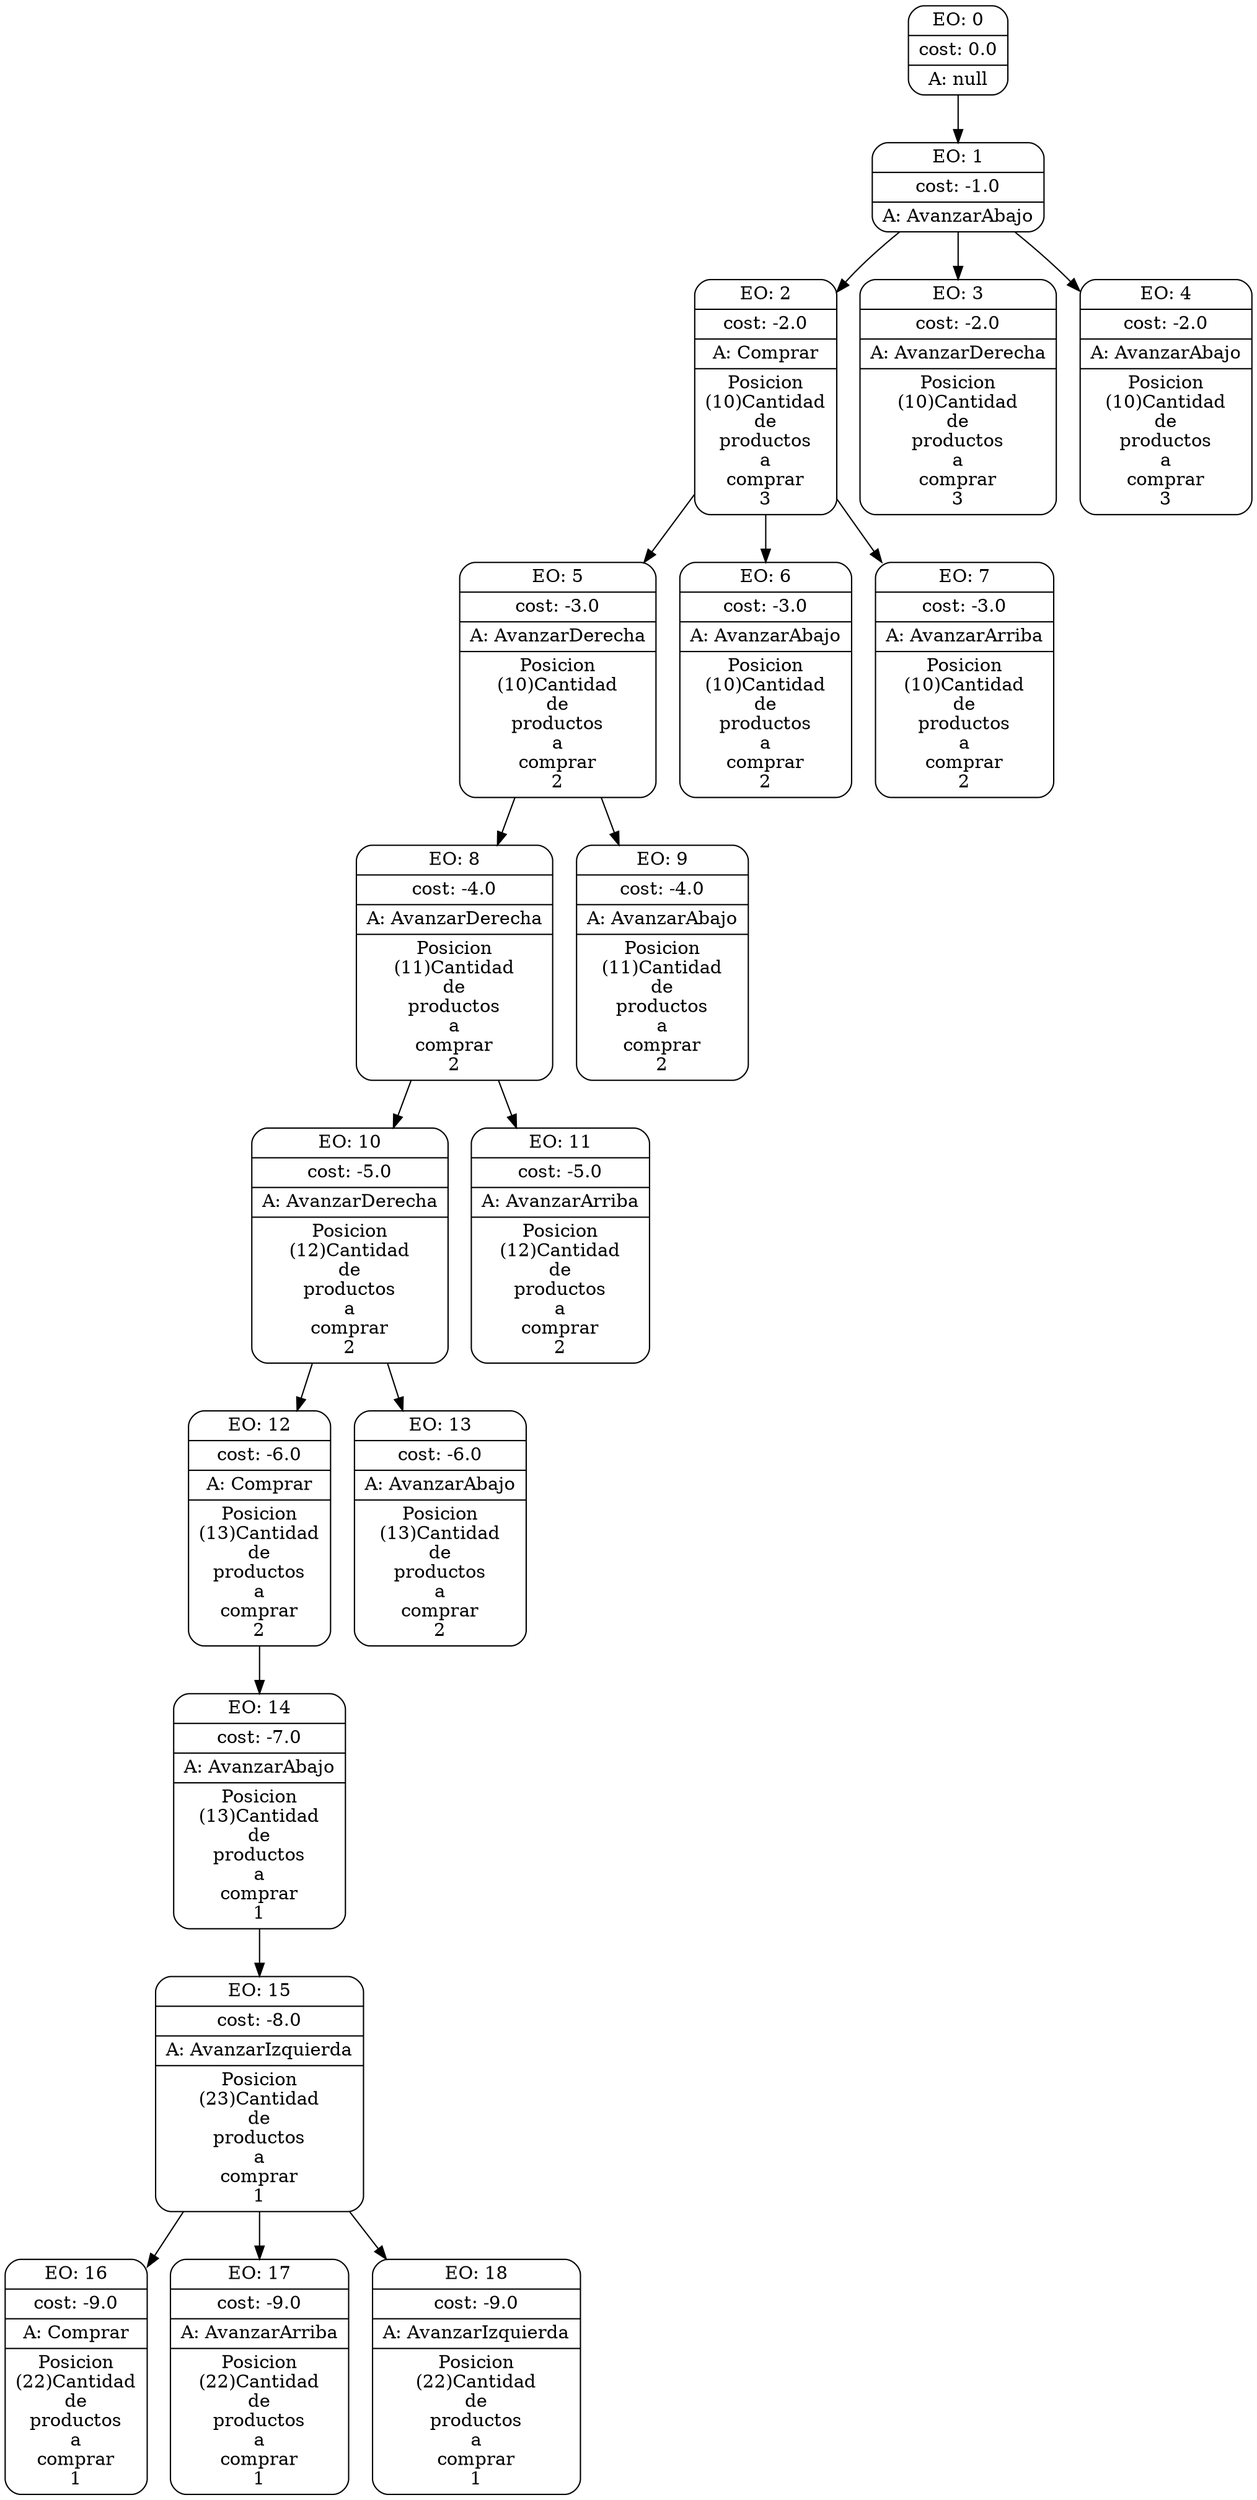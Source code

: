 digraph g {
node [shape = Mrecord];
nodo0[label="{EO: 0|cost: 0.0|A: null}"]
nodo1[label="{EO: 1|cost: -1.0|A: AvanzarAbajo}"]
nodo2[label="{EO: 2|cost: -2.0|A: Comprar|Posicion\n(10)
Cantidad\nde\nproductos\na\ncomprar\n3}"]
nodo5[label="{EO: 5|cost: -3.0|A: AvanzarDerecha|Posicion\n(10)
Cantidad\nde\nproductos\na\ncomprar\n2}"]
nodo8[label="{EO: 8|cost: -4.0|A: AvanzarDerecha|Posicion\n(11)
Cantidad\nde\nproductos\na\ncomprar\n2}"]
nodo10[label="{EO: 10|cost: -5.0|A: AvanzarDerecha|Posicion\n(12)
Cantidad\nde\nproductos\na\ncomprar\n2}"]
nodo12[label="{EO: 12|cost: -6.0|A: Comprar|Posicion\n(13)
Cantidad\nde\nproductos\na\ncomprar\n2}"]
nodo14[label="{EO: 14|cost: -7.0|A: AvanzarAbajo|Posicion\n(13)
Cantidad\nde\nproductos\na\ncomprar\n1}"]
nodo15[label="{EO: 15|cost: -8.0|A: AvanzarIzquierda|Posicion\n(23)
Cantidad\nde\nproductos\na\ncomprar\n1}"]
nodo16[label="{EO: 16|cost: -9.0|A: Comprar|Posicion\n(22)
Cantidad\nde\nproductos\na\ncomprar\n1}"]

nodo15 -> nodo16;
nodo17[label="{EO: 17|cost: -9.0|A: AvanzarArriba|Posicion\n(22)
Cantidad\nde\nproductos\na\ncomprar\n1}"]

nodo15 -> nodo17;
nodo18[label="{EO: 18|cost: -9.0|A: AvanzarIzquierda|Posicion\n(22)
Cantidad\nde\nproductos\na\ncomprar\n1}"]

nodo15 -> nodo18;

nodo14 -> nodo15;

nodo12 -> nodo14;

nodo10 -> nodo12;
nodo13[label="{EO: 13|cost: -6.0|A: AvanzarAbajo|Posicion\n(13)
Cantidad\nde\nproductos\na\ncomprar\n2}"]

nodo10 -> nodo13;

nodo8 -> nodo10;
nodo11[label="{EO: 11|cost: -5.0|A: AvanzarArriba|Posicion\n(12)
Cantidad\nde\nproductos\na\ncomprar\n2}"]

nodo8 -> nodo11;

nodo5 -> nodo8;
nodo9[label="{EO: 9|cost: -4.0|A: AvanzarAbajo|Posicion\n(11)
Cantidad\nde\nproductos\na\ncomprar\n2}"]

nodo5 -> nodo9;

nodo2 -> nodo5;
nodo6[label="{EO: 6|cost: -3.0|A: AvanzarAbajo|Posicion\n(10)
Cantidad\nde\nproductos\na\ncomprar\n2}"]

nodo2 -> nodo6;
nodo7[label="{EO: 7|cost: -3.0|A: AvanzarArriba|Posicion\n(10)
Cantidad\nde\nproductos\na\ncomprar\n2}"]

nodo2 -> nodo7;

nodo1 -> nodo2;
nodo3[label="{EO: 3|cost: -2.0|A: AvanzarDerecha|Posicion\n(10)
Cantidad\nde\nproductos\na\ncomprar\n3}"]

nodo1 -> nodo3;
nodo4[label="{EO: 4|cost: -2.0|A: AvanzarAbajo|Posicion\n(10)
Cantidad\nde\nproductos\na\ncomprar\n3}"]

nodo1 -> nodo4;

nodo0 -> nodo1;


}